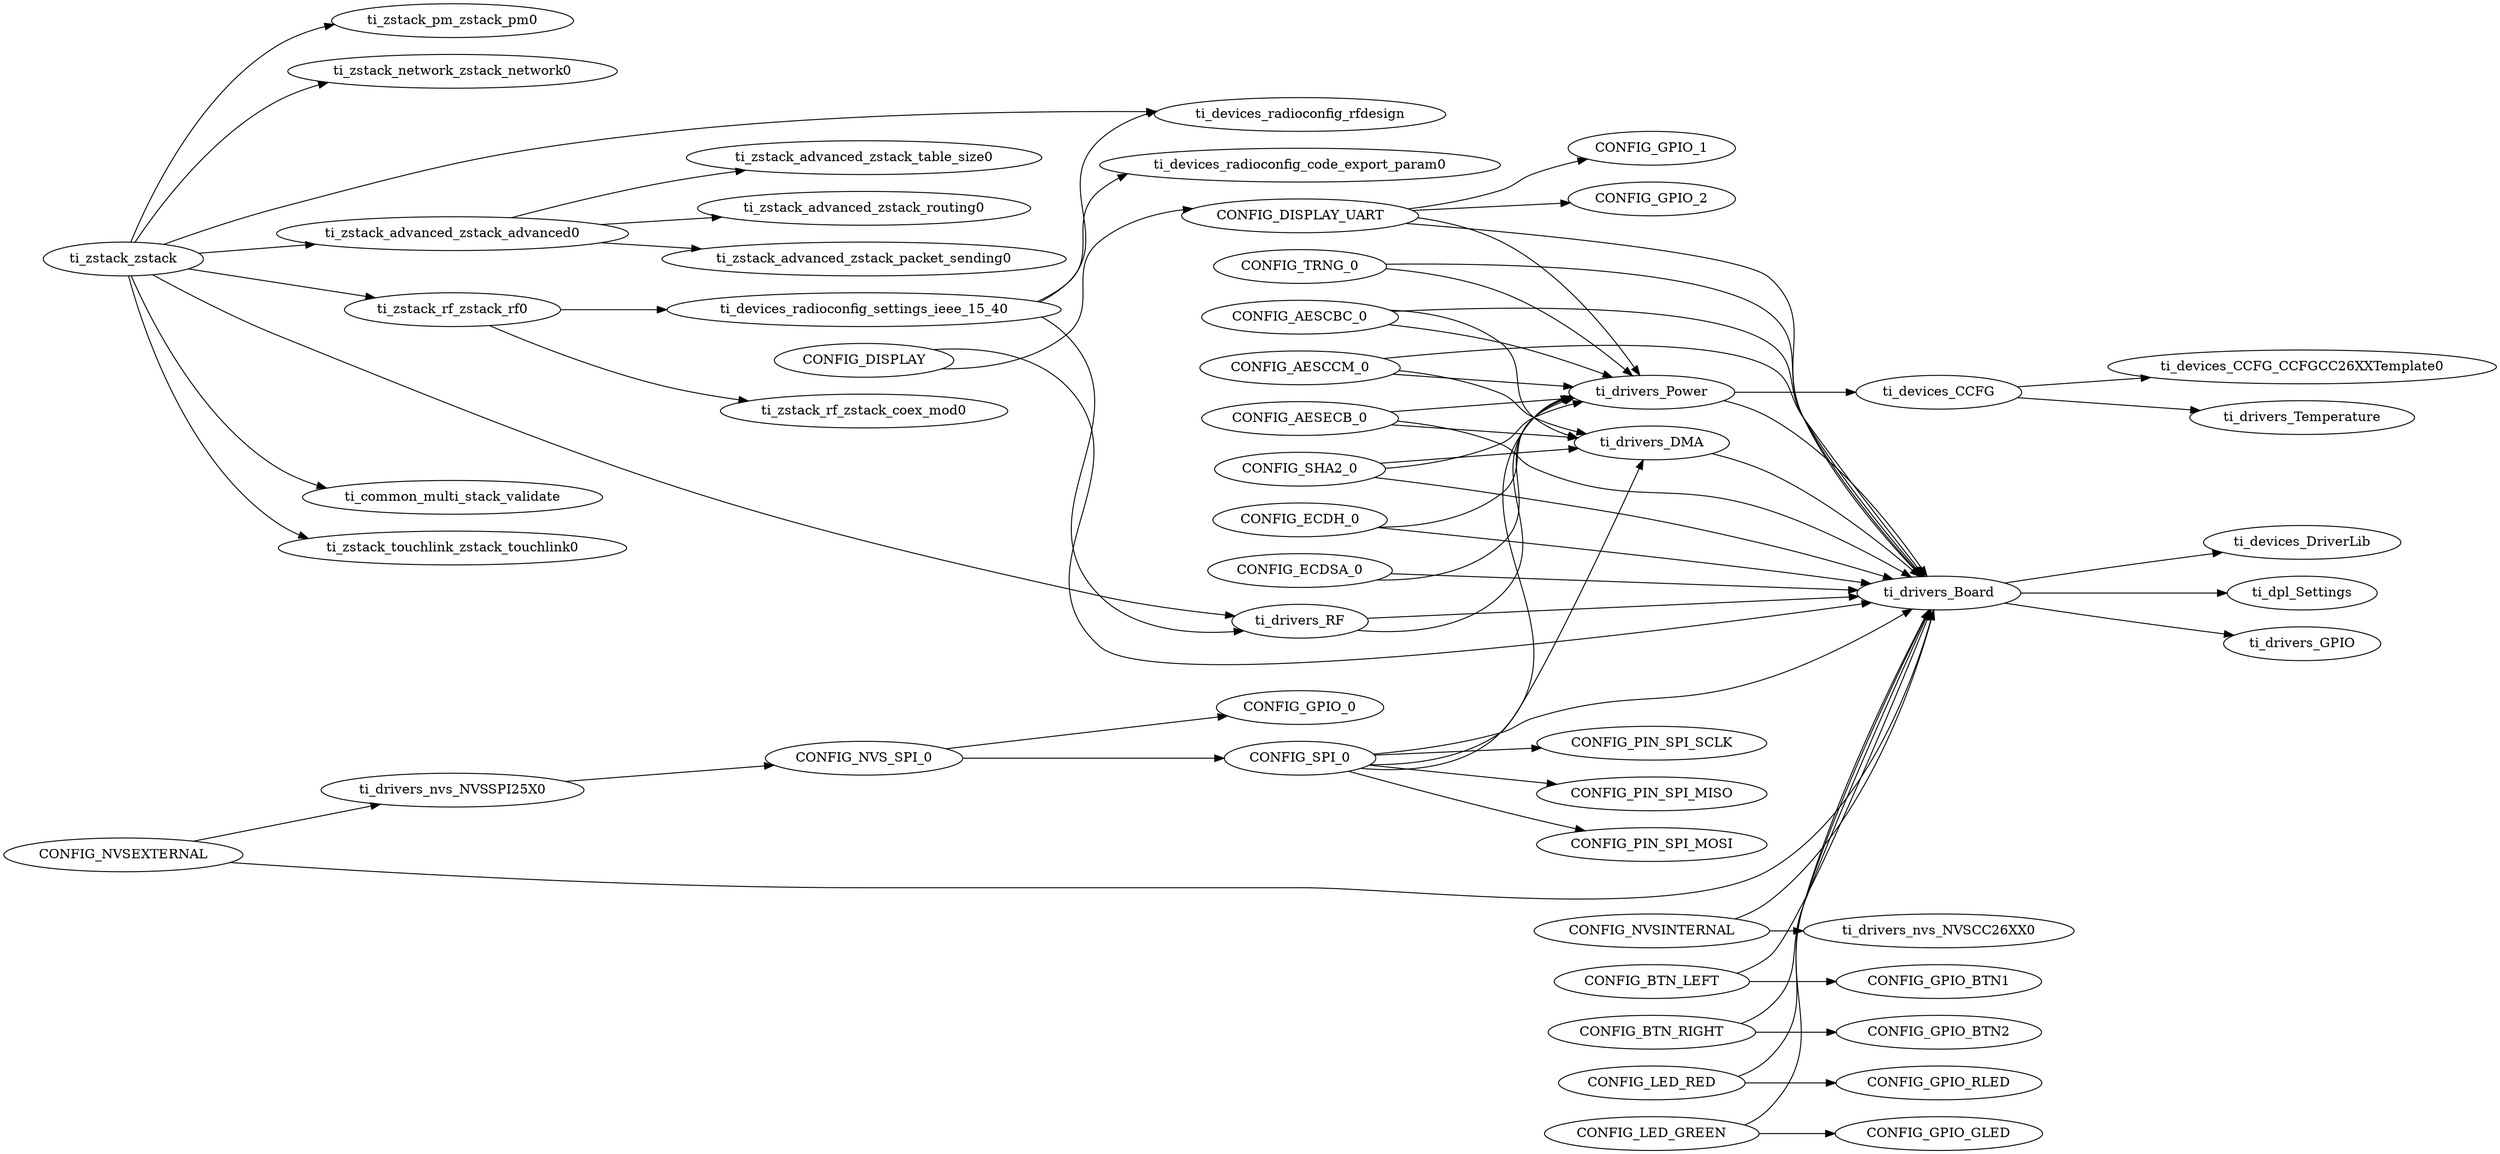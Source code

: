 digraph Model
{
    graph[rankdir=LR]

    // mod.$name=/ti/common/multi_stack_validate

    // mod.$name=/ti/devices/CCFG
    ti_devices_CCFG -> ti_drivers_Temperature
    ti_devices_CCFG -> ti_devices_CCFG_CCFGCC26XXTemplate0

    // mod.$name=/ti/devices/CCFG/CCFGCC26XXTemplate

    // mod.$name=/ti/devices/DriverLib

    // mod.$name=/ti/devices/radioconfig/code_export_param

    // mod.$name=/ti/devices/radioconfig/rfdesign

    // mod.$name=/ti/devices/radioconfig/settings/ieee_15_4
    ti_devices_radioconfig_settings_ieee_15_40 -> ti_drivers_RF
    ti_devices_radioconfig_settings_ieee_15_40 -> ti_devices_radioconfig_rfdesign
    ti_devices_radioconfig_settings_ieee_15_40 -> ti_devices_radioconfig_code_export_param0

    // mod.$name=/ti/display/Display
    CONFIG_DISPLAY -> ti_drivers_Board
    CONFIG_DISPLAY -> CONFIG_DISPLAY_UART

    // mod.$name=/ti/dpl/Settings

    // mod.$name=/ti/drivers/AESCBC
    CONFIG_AESCBC_0 -> ti_drivers_Power
    CONFIG_AESCBC_0 -> ti_drivers_DMA
    CONFIG_AESCBC_0 -> ti_drivers_Board

    // mod.$name=/ti/drivers/AESCCM
    CONFIG_AESCCM_0 -> ti_drivers_DMA
    CONFIG_AESCCM_0 -> ti_drivers_Power
    CONFIG_AESCCM_0 -> ti_drivers_Board

    // mod.$name=/ti/drivers/AESECB
    CONFIG_AESECB_0 -> ti_drivers_DMA
    CONFIG_AESECB_0 -> ti_drivers_Power
    CONFIG_AESECB_0 -> ti_drivers_Board

    // mod.$name=/ti/drivers/Board
    ti_drivers_Board -> ti_drivers_GPIO
    ti_drivers_Board -> ti_devices_DriverLib
    ti_drivers_Board -> ti_dpl_Settings

    // mod.$name=/ti/drivers/DMA
    ti_drivers_DMA -> ti_drivers_Board

    // mod.$name=/ti/drivers/ECDH
    CONFIG_ECDH_0 -> ti_drivers_Power
    CONFIG_ECDH_0 -> ti_drivers_Board

    // mod.$name=/ti/drivers/ECDSA
    CONFIG_ECDSA_0 -> ti_drivers_Power
    CONFIG_ECDSA_0 -> ti_drivers_Board

    // mod.$name=/ti/drivers/GPIO

    // mod.$name=/ti/drivers/NVS
    CONFIG_NVSINTERNAL -> ti_drivers_Board
    CONFIG_NVSEXTERNAL -> ti_drivers_Board
    CONFIG_NVSINTERNAL -> ti_drivers_nvs_NVSCC26XX0
    CONFIG_NVSEXTERNAL -> ti_drivers_nvs_NVSSPI25X0

    // mod.$name=/ti/drivers/Power
    ti_drivers_Power -> ti_devices_CCFG
    ti_drivers_Power -> ti_drivers_Board

    // mod.$name=/ti/drivers/RF
    ti_drivers_RF -> ti_drivers_Power
    ti_drivers_RF -> ti_drivers_Board

    // mod.$name=/ti/drivers/SHA2
    CONFIG_SHA2_0 -> ti_drivers_DMA
    CONFIG_SHA2_0 -> ti_drivers_Power
    CONFIG_SHA2_0 -> ti_drivers_Board

    // mod.$name=/ti/drivers/SPI
    CONFIG_SPI_0 -> ti_drivers_DMA
    CONFIG_SPI_0 -> ti_drivers_Power
    CONFIG_SPI_0 -> ti_drivers_Board
    CONFIG_SPI_0 -> CONFIG_PIN_SPI_SCLK
    CONFIG_SPI_0 -> CONFIG_PIN_SPI_MISO
    CONFIG_SPI_0 -> CONFIG_PIN_SPI_MOSI

    // mod.$name=/ti/drivers/TRNG
    CONFIG_TRNG_0 -> ti_drivers_Power
    CONFIG_TRNG_0 -> ti_drivers_Board

    // mod.$name=/ti/drivers/Temperature

    // mod.$name=/ti/drivers/UART
    CONFIG_DISPLAY_UART -> ti_drivers_Power
    CONFIG_DISPLAY_UART -> ti_drivers_Board
    CONFIG_DISPLAY_UART -> CONFIG_GPIO_1
    CONFIG_DISPLAY_UART -> CONFIG_GPIO_2

    // mod.$name=/ti/drivers/apps/Button
    CONFIG_BTN_LEFT -> ti_drivers_Board
    CONFIG_BTN_RIGHT -> ti_drivers_Board
    CONFIG_BTN_LEFT -> CONFIG_GPIO_BTN1
    CONFIG_BTN_RIGHT -> CONFIG_GPIO_BTN2

    // mod.$name=/ti/drivers/apps/LED
    CONFIG_LED_RED -> ti_drivers_Board
    CONFIG_LED_GREEN -> ti_drivers_Board
    CONFIG_LED_RED -> CONFIG_GPIO_RLED
    CONFIG_LED_GREEN -> CONFIG_GPIO_GLED

    // mod.$name=/ti/drivers/nvs/NVSCC26XX

    // mod.$name=/ti/drivers/nvs/NVSSPI25X
    ti_drivers_nvs_NVSSPI25X0 -> CONFIG_NVS_SPI_0

    // mod.$name=/ti/drivers/nvs/NVSSPI25XDevice
    CONFIG_NVS_SPI_0 -> CONFIG_GPIO_0
    CONFIG_NVS_SPI_0 -> CONFIG_SPI_0

    // mod.$name=/ti/zstack/advanced/zstack_advanced
    ti_zstack_advanced_zstack_advanced0 -> ti_zstack_advanced_zstack_routing0
    ti_zstack_advanced_zstack_advanced0 -> ti_zstack_advanced_zstack_packet_sending0
    ti_zstack_advanced_zstack_advanced0 -> ti_zstack_advanced_zstack_table_size0

    // mod.$name=/ti/zstack/advanced/zstack_packet_sending

    // mod.$name=/ti/zstack/advanced/zstack_routing

    // mod.$name=/ti/zstack/advanced/zstack_table_size

    // mod.$name=/ti/zstack/network/zstack_network

    // mod.$name=/ti/zstack/pm/zstack_pm

    // mod.$name=/ti/zstack/rf/zstack_coex_mod.js

    // mod.$name=/ti/zstack/rf/zstack_rf
    ti_zstack_rf_zstack_rf0 -> ti_devices_radioconfig_settings_ieee_15_40
    ti_zstack_rf_zstack_rf0 -> ti_zstack_rf_zstack_coex_mod0

    // mod.$name=/ti/zstack/touchlink/zstack_touchlink

    // mod.$name=/ti/zstack/zstack
    ti_zstack_zstack -> ti_common_multi_stack_validate
    ti_zstack_zstack -> ti_drivers_RF
    ti_zstack_zstack -> ti_devices_radioconfig_rfdesign
    ti_zstack_zstack -> ti_zstack_touchlink_zstack_touchlink0
    ti_zstack_zstack -> ti_zstack_pm_zstack_pm0
    ti_zstack_zstack -> ti_zstack_rf_zstack_rf0
    ti_zstack_zstack -> ti_zstack_network_zstack_network0
    ti_zstack_zstack -> ti_zstack_advanced_zstack_advanced0
}
